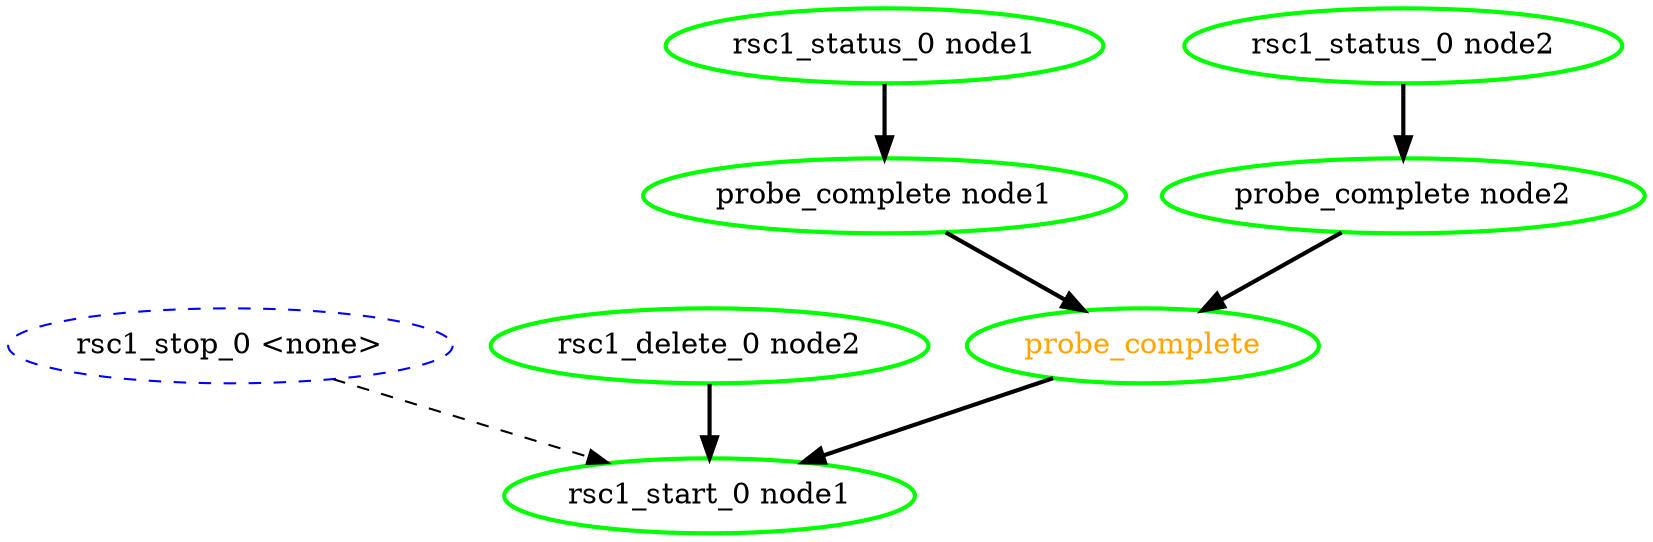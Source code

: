 digraph "g" {
	size = "30,30"
"rsc1_stop_0 <none>" [ style="dashed" color="blue" fontcolor="black" ]
"rsc1_delete_0 node2" [ style=bold color="green" fontcolor="black" ]
"probe_complete" [ style=bold color="green" fontcolor="orange" ]
"probe_complete node1" [ style=bold color="green" fontcolor="black" ]
"rsc1_status_0 node1" [ style=bold color="green" fontcolor="black" ]
"probe_complete node2" [ style=bold color="green" fontcolor="black" ]
"rsc1_status_0 node2" [ style=bold color="green" fontcolor="black" ]
"rsc1_start_0 node1" [ style=bold color="green" fontcolor="black" ]
"probe_complete node1" -> "probe_complete" [ style = bold]
"probe_complete node2" -> "probe_complete" [ style = bold]
"rsc1_status_0 node1" -> "probe_complete node1" [ style = bold]
"rsc1_status_0 node2" -> "probe_complete node2" [ style = bold]
"rsc1_stop_0 <none>" -> "rsc1_start_0 node1" [ style = dashed]
"rsc1_delete_0 node2" -> "rsc1_start_0 node1" [ style = bold]
"probe_complete" -> "rsc1_start_0 node1" [ style = bold]
}
